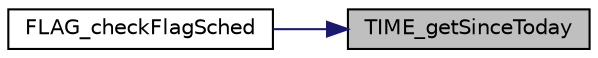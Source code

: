 digraph "TIME_getSinceToday"
{
 // LATEX_PDF_SIZE
  edge [fontname="Helvetica",fontsize="10",labelfontname="Helvetica",labelfontsize="10"];
  node [fontname="Helvetica",fontsize="10",shape=record];
  rankdir="RL";
  Node1 [label="TIME_getSinceToday",height=0.2,width=0.4,color="black", fillcolor="grey75", style="filled", fontcolor="black",tooltip=" "];
  Node1 -> Node2 [dir="back",color="midnightblue",fontsize="10",style="solid"];
  Node2 [label="FLAG_checkFlagSched",height=0.2,width=0.4,color="black", fillcolor="white", style="filled",URL="$flag_8h.html#a4dd8d8002de067bab2d7b3e567d890e4",tooltip=" "];
}
